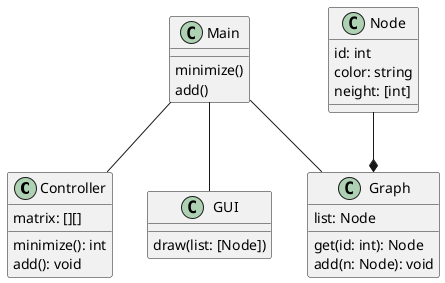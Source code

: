@startuml

class Controller {
	matrix: [][]
	minimize(): int
	add(): void
}

class Graph {
	list: Node
	get(id: int): Node
	add(n: Node): void
}

class Node {
	id: int
	color: string
	neight: [int]
}

class GUI {
	draw(list: [Node])
}

class Main {
	minimize()
	add()
}

Node --* Graph
Main -- Graph
Main -- Controller
Main -- GUI


@enduml
